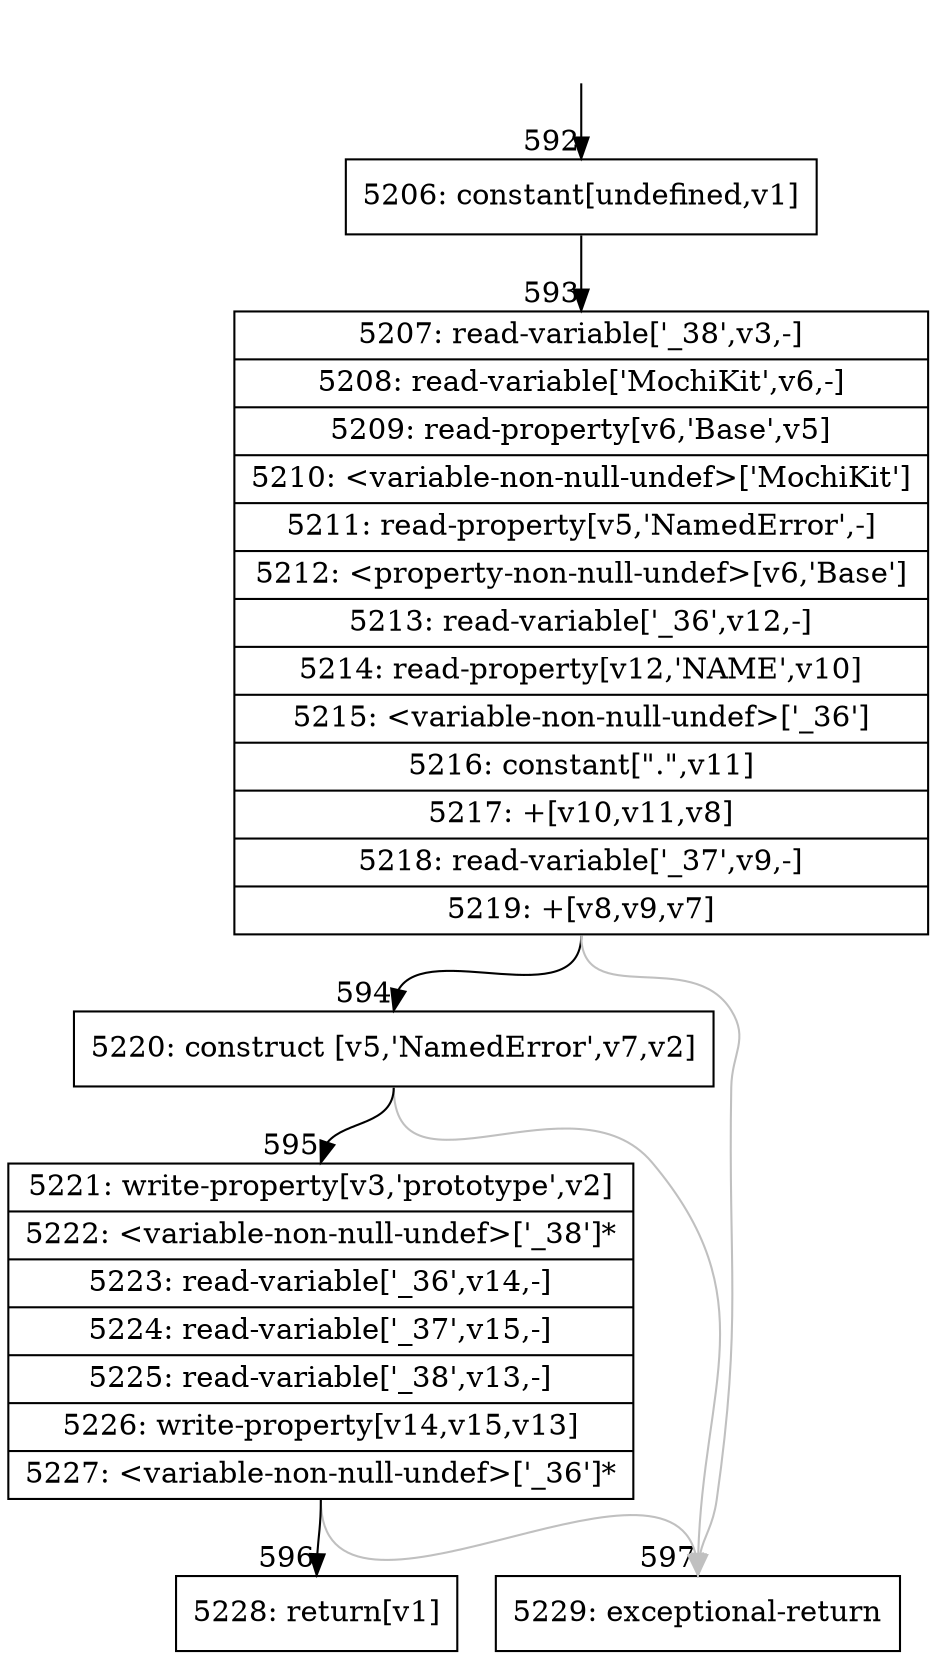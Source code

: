 digraph {
rankdir="TD"
BB_entry18[shape=none,label=""];
BB_entry18 -> BB592 [tailport=s, headport=n, headlabel="    592"]
BB592 [shape=record label="{5206: constant[undefined,v1]}" ] 
BB592 -> BB593 [tailport=s, headport=n, headlabel="      593"]
BB593 [shape=record label="{5207: read-variable['_38',v3,-]|5208: read-variable['MochiKit',v6,-]|5209: read-property[v6,'Base',v5]|5210: \<variable-non-null-undef\>['MochiKit']|5211: read-property[v5,'NamedError',-]|5212: \<property-non-null-undef\>[v6,'Base']|5213: read-variable['_36',v12,-]|5214: read-property[v12,'NAME',v10]|5215: \<variable-non-null-undef\>['_36']|5216: constant[\".\",v11]|5217: +[v10,v11,v8]|5218: read-variable['_37',v9,-]|5219: +[v8,v9,v7]}" ] 
BB593 -> BB594 [tailport=s, headport=n, headlabel="      594"]
BB593 -> BB597 [tailport=s, headport=n, color=gray, headlabel="      597"]
BB594 [shape=record label="{5220: construct [v5,'NamedError',v7,v2]}" ] 
BB594 -> BB595 [tailport=s, headport=n, headlabel="      595"]
BB594 -> BB597 [tailport=s, headport=n, color=gray]
BB595 [shape=record label="{5221: write-property[v3,'prototype',v2]|5222: \<variable-non-null-undef\>['_38']*|5223: read-variable['_36',v14,-]|5224: read-variable['_37',v15,-]|5225: read-variable['_38',v13,-]|5226: write-property[v14,v15,v13]|5227: \<variable-non-null-undef\>['_36']*}" ] 
BB595 -> BB596 [tailport=s, headport=n, headlabel="      596"]
BB595 -> BB597 [tailport=s, headport=n, color=gray]
BB596 [shape=record label="{5228: return[v1]}" ] 
BB597 [shape=record label="{5229: exceptional-return}" ] 
//#$~ 192
}
